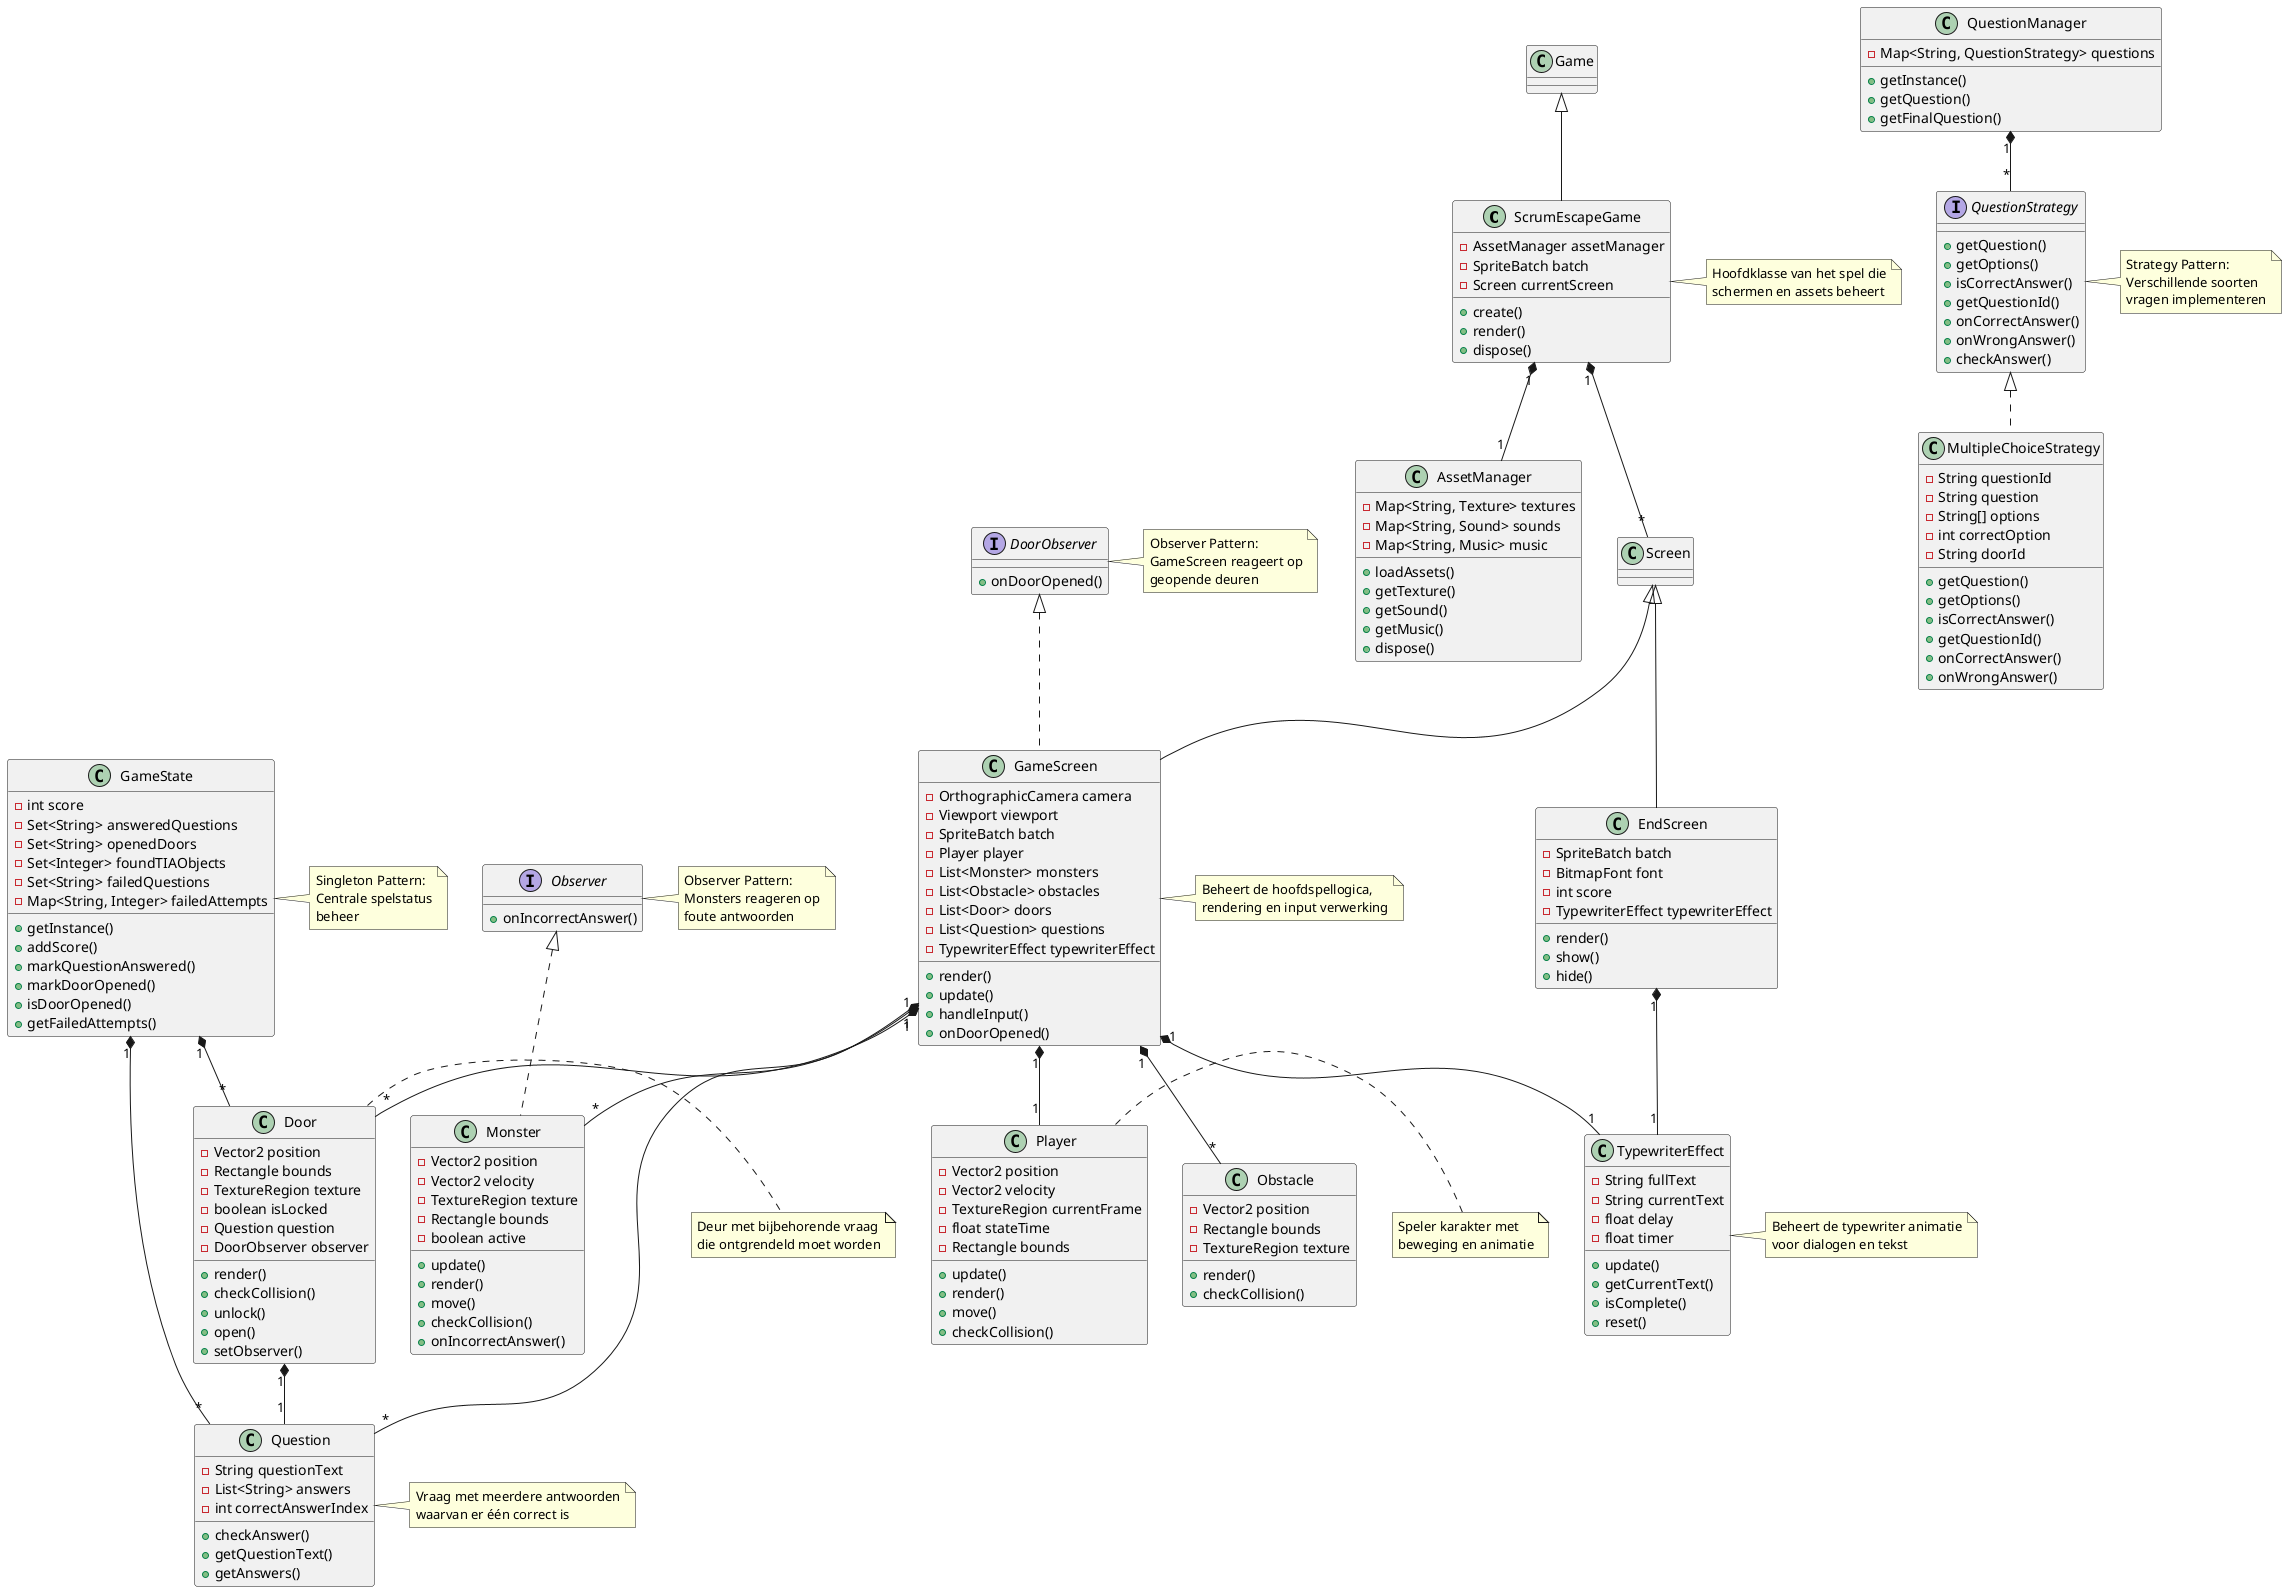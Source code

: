 @startuml ScrumEscape Class Diagram

' Main Game Classes
class ScrumEscapeGame {
    - AssetManager assetManager
    - SpriteBatch batch
    - Screen currentScreen
    + create()
    + render()
    + dispose()
}

class GameScreen {
    - OrthographicCamera camera
    - Viewport viewport
    - SpriteBatch batch
    - Player player
    - List<Monster> monsters
    - List<Obstacle> obstacles
    - List<Door> doors
    - List<Question> questions
    - TypewriterEffect typewriterEffect
    + render()
    + update()
    + handleInput()
    + onDoorOpened()
}

class EndScreen {
    - SpriteBatch batch
    - BitmapFont font
    - int score
    - TypewriterEffect typewriterEffect
    + render()
    + show()
    + hide()
}

' Entity Classes
class Player {
    - Vector2 position
    - Vector2 velocity
    - TextureRegion currentFrame
    - float stateTime
    - Rectangle bounds
    + update()
    + render()
    + move()
    + checkCollision()
}

class Monster {
    - Vector2 position
    - Vector2 velocity
    - TextureRegion texture
    - Rectangle bounds
    - boolean active
    + update()
    + render()
    + move()
    + checkCollision()
    + onIncorrectAnswer()
}

class Obstacle {
    - Vector2 position
    - Rectangle bounds
    - TextureRegion texture
    + render()
    + checkCollision()
}

class Door {
    - Vector2 position
    - Rectangle bounds
    - TextureRegion texture
    - boolean isLocked
    - Question question
    - DoorObserver observer
    + render()
    + checkCollision()
    + unlock()
    + open()
    + setObserver()
}

class Question {
    - String questionText
    - List<String> answers
    - int correctAnswerIndex
    + checkAnswer()
    + getQuestionText()
    + getAnswers()
}

' Utility Classes
class AssetManager {
    - Map<String, Texture> textures
    - Map<String, Sound> sounds
    - Map<String, Music> music
    + loadAssets()
    + getTexture()
    + getSound()
    + getMusic()
    + dispose()
}

class TypewriterEffect {
    - String fullText
    - String currentText
    - float delay
    - float timer
    + update()
    + getCurrentText()
    + isComplete()
    + reset()
}

' Design Pattern Interfaces
interface Observer {
    + onIncorrectAnswer()
}

interface DoorObserver {
    + onDoorOpened()
}

interface QuestionStrategy {
    + getQuestion()
    + getOptions()
    + isCorrectAnswer()
    + getQuestionId()
    + onCorrectAnswer()
    + onWrongAnswer()
    + checkAnswer()
}

' Design Pattern Implementations
class MultipleChoiceStrategy {
    - String questionId
    - String question
    - String[] options
    - int correctOption
    - String doorId
    + getQuestion()
    + getOptions()
    + isCorrectAnswer()
    + getQuestionId()
    + onCorrectAnswer()
    + onWrongAnswer()
}

class QuestionManager {
    - Map<String, QuestionStrategy> questions
    + getInstance()
    + getQuestion()
    + getFinalQuestion()
}

class GameState {
    - int score
    - Set<String> answeredQuestions
    - Set<String> openedDoors
    - Set<Integer> foundTIAObjects
    - Set<String> failedQuestions
    - Map<String, Integer> failedAttempts
    + getInstance()
    + addScore()
    + markQuestionAnswered()
    + markDoorOpened()
    + isDoorOpened()
    + getFailedAttempts()
}

' Relationships
ScrumEscapeGame "1" *-- "1" AssetManager
ScrumEscapeGame "1" *-- "*" Screen
GameScreen "1" *-- "1" Player
GameScreen "1" *-- "*" Monster
GameScreen "1" *-- "*" Obstacle
GameScreen "1" *-- "*" Door
GameScreen "1" *-- "*" Question
GameScreen "1" *-- "1" TypewriterEffect
EndScreen "1" *-- "1" TypewriterEffect
Door "1" *-- "1" Question

' Design Pattern Relationships
Observer <|.. Monster
DoorObserver <|.. GameScreen
QuestionStrategy <|.. MultipleChoiceStrategy
QuestionManager "1" *-- "*" QuestionStrategy
GameState "1" *-- "*" Question
GameState "1" *-- "*" Door

' Inheritance
Game <|-- ScrumEscapeGame
Screen <|-- GameScreen
Screen <|-- EndScreen

' Notes
note right of ScrumEscapeGame
  Hoofdklasse van het spel die
  schermen en assets beheert
end note

note right of GameScreen
  Beheert de hoofdspellogica,
  rendering en input verwerking
end note

note right of Player
  Speler karakter met
  beweging en animatie
end note

note right of TypewriterEffect
  Beheert de typewriter animatie
  voor dialogen en tekst
end note

note right of Door
  Deur met bijbehorende vraag
  die ontgrendeld moet worden
end note

note right of Question
  Vraag met meerdere antwoorden
  waarvan er één correct is
end note

note right of Observer
  Observer Pattern:
  Monsters reageren op
  foute antwoorden
end note

note right of DoorObserver
  Observer Pattern:
  GameScreen reageert op
  geopende deuren
end note

note right of QuestionStrategy
  Strategy Pattern:
  Verschillende soorten
  vragen implementeren
end note

note right of GameState
  Singleton Pattern:
  Centrale spelstatus
  beheer
end note

@enduml 